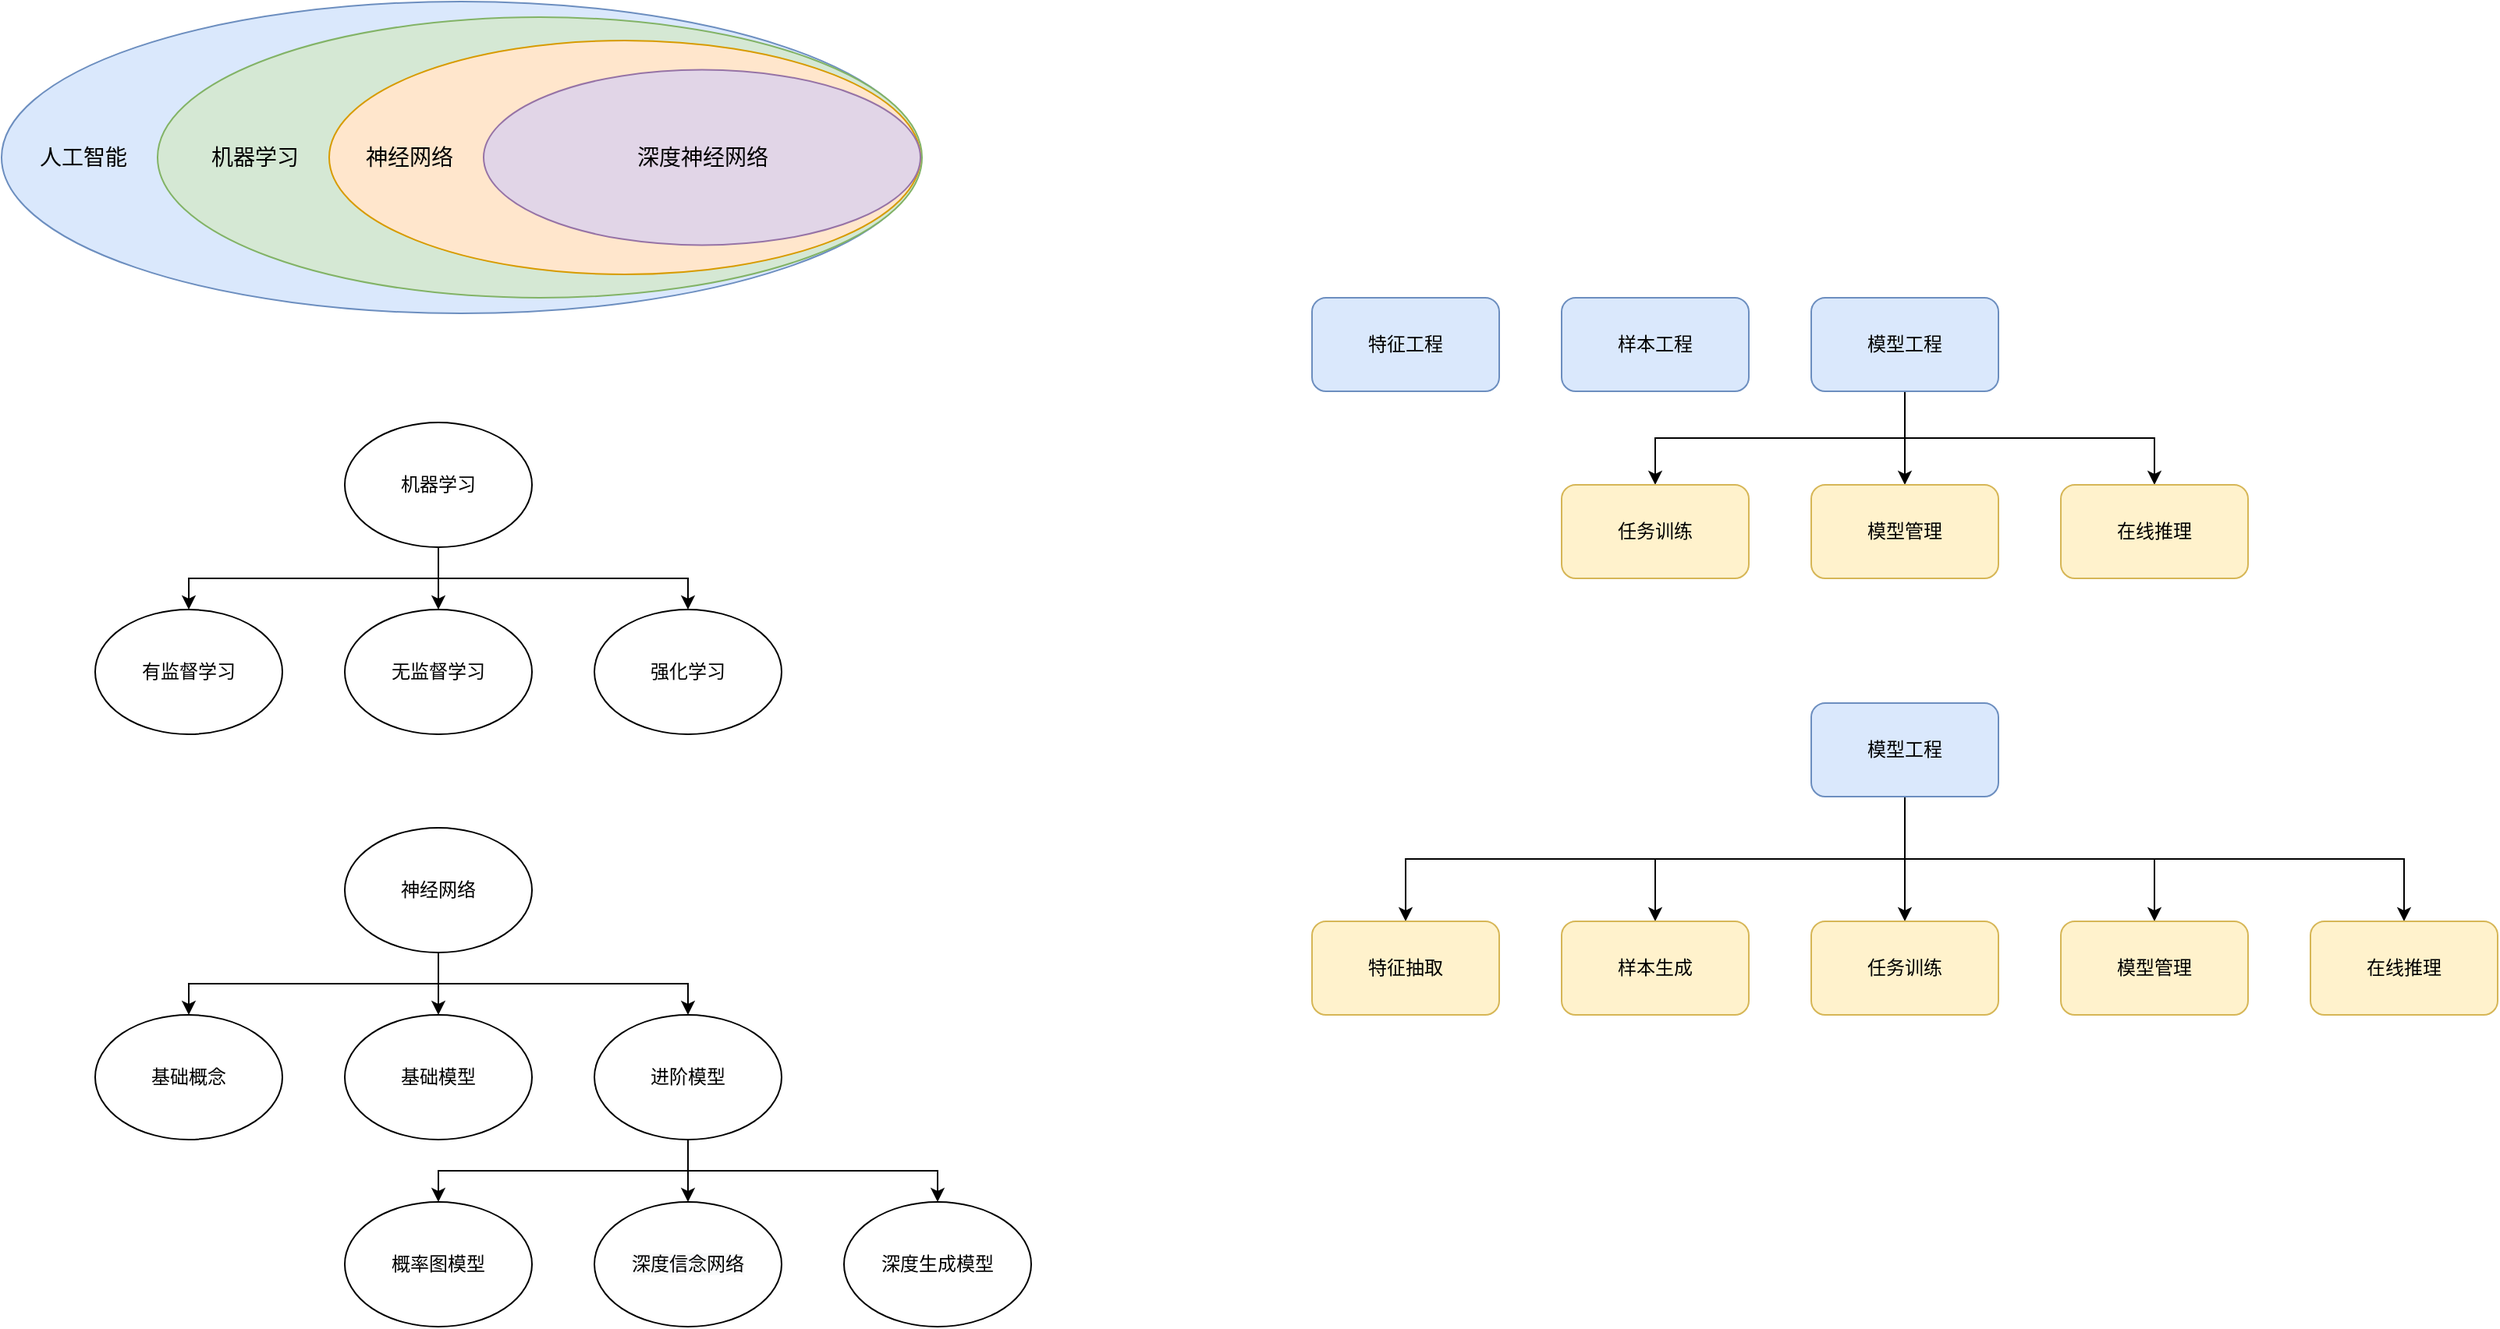 <mxfile version="20.2.6" type="github">
  <diagram id="-kwm4zXC5V6IKQWHQNKP" name="Page-1">
    <mxGraphModel dx="1298" dy="733" grid="1" gridSize="10" guides="1" tooltips="1" connect="1" arrows="1" fold="1" page="1" pageScale="1" pageWidth="850" pageHeight="1100" math="0" shadow="0">
      <root>
        <mxCell id="0" />
        <mxCell id="1" parent="0" />
        <mxCell id="14TpTyOr0IPBeoI9CRgX-4" value="" style="ellipse;whiteSpace=wrap;html=1;fillColor=#dae8fc;strokeColor=#6c8ebf;" parent="1" vertex="1">
          <mxGeometry x="20" y="170" width="589" height="200" as="geometry" />
        </mxCell>
        <mxCell id="14TpTyOr0IPBeoI9CRgX-1" value="" style="ellipse;whiteSpace=wrap;html=1;fillColor=#d5e8d4;strokeColor=#82b366;" parent="1" vertex="1">
          <mxGeometry x="120" y="180" width="490" height="180" as="geometry" />
        </mxCell>
        <mxCell id="14TpTyOr0IPBeoI9CRgX-2" value="" style="ellipse;whiteSpace=wrap;html=1;fillColor=#ffe6cc;strokeColor=#d79b00;" parent="1" vertex="1">
          <mxGeometry x="230" y="195" width="379" height="150" as="geometry" />
        </mxCell>
        <mxCell id="14TpTyOr0IPBeoI9CRgX-3" value="" style="ellipse;whiteSpace=wrap;html=1;fillColor=#e1d5e7;strokeColor=#9673a6;" parent="1" vertex="1">
          <mxGeometry x="329" y="213.75" width="280" height="112.5" as="geometry" />
        </mxCell>
        <mxCell id="14TpTyOr0IPBeoI9CRgX-5" value="深度神经网络" style="text;html=1;strokeColor=none;fillColor=none;align=center;verticalAlign=middle;whiteSpace=wrap;rounded=0;fontSize=14;" parent="1" vertex="1">
          <mxGeometry x="421.5" y="255" width="95" height="30" as="geometry" />
        </mxCell>
        <mxCell id="14TpTyOr0IPBeoI9CRgX-6" value="人工智能" style="text;html=1;strokeColor=none;fillColor=none;align=center;verticalAlign=middle;whiteSpace=wrap;rounded=0;fontSize=14;" parent="1" vertex="1">
          <mxGeometry x="25" y="255" width="95" height="30" as="geometry" />
        </mxCell>
        <mxCell id="14TpTyOr0IPBeoI9CRgX-7" value="机器学习" style="text;html=1;strokeColor=none;fillColor=none;align=center;verticalAlign=middle;whiteSpace=wrap;rounded=0;fontSize=14;" parent="1" vertex="1">
          <mxGeometry x="135" y="255" width="95" height="30" as="geometry" />
        </mxCell>
        <mxCell id="14TpTyOr0IPBeoI9CRgX-8" value="神经网络" style="text;html=1;strokeColor=none;fillColor=none;align=center;verticalAlign=middle;whiteSpace=wrap;rounded=0;fontSize=14;" parent="1" vertex="1">
          <mxGeometry x="234" y="255" width="95" height="30" as="geometry" />
        </mxCell>
        <mxCell id="uSD6eX7qik3MyBaER6Iy-5" style="edgeStyle=orthogonalEdgeStyle;rounded=0;orthogonalLoop=1;jettySize=auto;html=1;exitX=0.5;exitY=1;exitDx=0;exitDy=0;" parent="1" source="uSD6eX7qik3MyBaER6Iy-1" target="uSD6eX7qik3MyBaER6Iy-2" edge="1">
          <mxGeometry relative="1" as="geometry" />
        </mxCell>
        <mxCell id="uSD6eX7qik3MyBaER6Iy-6" style="edgeStyle=orthogonalEdgeStyle;rounded=0;orthogonalLoop=1;jettySize=auto;html=1;exitX=0.5;exitY=1;exitDx=0;exitDy=0;entryX=0.5;entryY=0;entryDx=0;entryDy=0;" parent="1" source="uSD6eX7qik3MyBaER6Iy-1" target="uSD6eX7qik3MyBaER6Iy-3" edge="1">
          <mxGeometry relative="1" as="geometry" />
        </mxCell>
        <mxCell id="uSD6eX7qik3MyBaER6Iy-7" style="edgeStyle=orthogonalEdgeStyle;rounded=0;orthogonalLoop=1;jettySize=auto;html=1;exitX=0.5;exitY=1;exitDx=0;exitDy=0;entryX=0.5;entryY=0;entryDx=0;entryDy=0;" parent="1" source="uSD6eX7qik3MyBaER6Iy-1" target="uSD6eX7qik3MyBaER6Iy-4" edge="1">
          <mxGeometry relative="1" as="geometry" />
        </mxCell>
        <mxCell id="uSD6eX7qik3MyBaER6Iy-1" value="机器学习" style="ellipse;whiteSpace=wrap;html=1;" parent="1" vertex="1">
          <mxGeometry x="240" y="440" width="120" height="80" as="geometry" />
        </mxCell>
        <mxCell id="uSD6eX7qik3MyBaER6Iy-2" value="无监督学习" style="ellipse;whiteSpace=wrap;html=1;" parent="1" vertex="1">
          <mxGeometry x="240" y="560" width="120" height="80" as="geometry" />
        </mxCell>
        <mxCell id="uSD6eX7qik3MyBaER6Iy-3" value="有监督学习" style="ellipse;whiteSpace=wrap;html=1;" parent="1" vertex="1">
          <mxGeometry x="80" y="560" width="120" height="80" as="geometry" />
        </mxCell>
        <mxCell id="uSD6eX7qik3MyBaER6Iy-4" value="强化学习" style="ellipse;whiteSpace=wrap;html=1;" parent="1" vertex="1">
          <mxGeometry x="400" y="560" width="120" height="80" as="geometry" />
        </mxCell>
        <mxCell id="uSD6eX7qik3MyBaER6Iy-8" style="edgeStyle=orthogonalEdgeStyle;rounded=0;orthogonalLoop=1;jettySize=auto;html=1;exitX=0.5;exitY=1;exitDx=0;exitDy=0;" parent="1" source="uSD6eX7qik3MyBaER6Iy-11" target="uSD6eX7qik3MyBaER6Iy-12" edge="1">
          <mxGeometry relative="1" as="geometry" />
        </mxCell>
        <mxCell id="uSD6eX7qik3MyBaER6Iy-9" style="edgeStyle=orthogonalEdgeStyle;rounded=0;orthogonalLoop=1;jettySize=auto;html=1;exitX=0.5;exitY=1;exitDx=0;exitDy=0;entryX=0.5;entryY=0;entryDx=0;entryDy=0;" parent="1" source="uSD6eX7qik3MyBaER6Iy-11" target="uSD6eX7qik3MyBaER6Iy-13" edge="1">
          <mxGeometry relative="1" as="geometry" />
        </mxCell>
        <mxCell id="uSD6eX7qik3MyBaER6Iy-10" style="edgeStyle=orthogonalEdgeStyle;rounded=0;orthogonalLoop=1;jettySize=auto;html=1;exitX=0.5;exitY=1;exitDx=0;exitDy=0;entryX=0.5;entryY=0;entryDx=0;entryDy=0;" parent="1" source="uSD6eX7qik3MyBaER6Iy-11" target="uSD6eX7qik3MyBaER6Iy-14" edge="1">
          <mxGeometry relative="1" as="geometry" />
        </mxCell>
        <mxCell id="uSD6eX7qik3MyBaER6Iy-11" value="神经网络" style="ellipse;whiteSpace=wrap;html=1;" parent="1" vertex="1">
          <mxGeometry x="240" y="700" width="120" height="80" as="geometry" />
        </mxCell>
        <mxCell id="uSD6eX7qik3MyBaER6Iy-12" value="基础模型" style="ellipse;whiteSpace=wrap;html=1;" parent="1" vertex="1">
          <mxGeometry x="240" y="820" width="120" height="80" as="geometry" />
        </mxCell>
        <mxCell id="uSD6eX7qik3MyBaER6Iy-13" value="基础概念" style="ellipse;whiteSpace=wrap;html=1;" parent="1" vertex="1">
          <mxGeometry x="80" y="820" width="120" height="80" as="geometry" />
        </mxCell>
        <mxCell id="uSD6eX7qik3MyBaER6Iy-18" style="edgeStyle=orthogonalEdgeStyle;rounded=0;orthogonalLoop=1;jettySize=auto;html=1;exitX=0.5;exitY=1;exitDx=0;exitDy=0;entryX=0.5;entryY=0;entryDx=0;entryDy=0;" parent="1" source="uSD6eX7qik3MyBaER6Iy-14" target="uSD6eX7qik3MyBaER6Iy-15" edge="1">
          <mxGeometry relative="1" as="geometry" />
        </mxCell>
        <mxCell id="uSD6eX7qik3MyBaER6Iy-19" style="edgeStyle=orthogonalEdgeStyle;rounded=0;orthogonalLoop=1;jettySize=auto;html=1;exitX=0.5;exitY=1;exitDx=0;exitDy=0;entryX=0.5;entryY=0;entryDx=0;entryDy=0;" parent="1" source="uSD6eX7qik3MyBaER6Iy-14" target="uSD6eX7qik3MyBaER6Iy-16" edge="1">
          <mxGeometry relative="1" as="geometry" />
        </mxCell>
        <mxCell id="uSD6eX7qik3MyBaER6Iy-20" style="edgeStyle=orthogonalEdgeStyle;rounded=0;orthogonalLoop=1;jettySize=auto;html=1;exitX=0.5;exitY=1;exitDx=0;exitDy=0;entryX=0.5;entryY=0;entryDx=0;entryDy=0;" parent="1" source="uSD6eX7qik3MyBaER6Iy-14" target="uSD6eX7qik3MyBaER6Iy-17" edge="1">
          <mxGeometry relative="1" as="geometry" />
        </mxCell>
        <mxCell id="uSD6eX7qik3MyBaER6Iy-14" value="进阶模型" style="ellipse;whiteSpace=wrap;html=1;" parent="1" vertex="1">
          <mxGeometry x="400" y="820" width="120" height="80" as="geometry" />
        </mxCell>
        <mxCell id="uSD6eX7qik3MyBaER6Iy-15" value="&lt;meta charset=&quot;utf-8&quot;&gt;&lt;span style=&quot;color: rgb(0, 0, 0); font-family: Helvetica; font-size: 12px; font-style: normal; font-variant-ligatures: normal; font-variant-caps: normal; font-weight: 400; letter-spacing: normal; orphans: 2; text-align: center; text-indent: 0px; text-transform: none; widows: 2; word-spacing: 0px; -webkit-text-stroke-width: 0px; background-color: rgb(248, 249, 250); text-decoration-thickness: initial; text-decoration-style: initial; text-decoration-color: initial; float: none; display: inline !important;&quot;&gt;深度信念网络&lt;/span&gt;" style="ellipse;whiteSpace=wrap;html=1;" parent="1" vertex="1">
          <mxGeometry x="400" y="940" width="120" height="80" as="geometry" />
        </mxCell>
        <mxCell id="uSD6eX7qik3MyBaER6Iy-16" value="概率图模型" style="ellipse;whiteSpace=wrap;html=1;" parent="1" vertex="1">
          <mxGeometry x="240" y="940" width="120" height="80" as="geometry" />
        </mxCell>
        <mxCell id="uSD6eX7qik3MyBaER6Iy-17" value="深度生成模型" style="ellipse;whiteSpace=wrap;html=1;" parent="1" vertex="1">
          <mxGeometry x="560" y="940" width="120" height="80" as="geometry" />
        </mxCell>
        <mxCell id="MuWF9oXRBsxEWgb8KARM-1" value="特征工程" style="rounded=1;whiteSpace=wrap;html=1;fillColor=#dae8fc;strokeColor=#6c8ebf;" vertex="1" parent="1">
          <mxGeometry x="860" y="360" width="120" height="60" as="geometry" />
        </mxCell>
        <mxCell id="MuWF9oXRBsxEWgb8KARM-2" value="样本工程" style="rounded=1;whiteSpace=wrap;html=1;fillColor=#dae8fc;strokeColor=#6c8ebf;" vertex="1" parent="1">
          <mxGeometry x="1020" y="360" width="120" height="60" as="geometry" />
        </mxCell>
        <mxCell id="MuWF9oXRBsxEWgb8KARM-7" style="edgeStyle=orthogonalEdgeStyle;rounded=0;orthogonalLoop=1;jettySize=auto;html=1;exitX=0.5;exitY=1;exitDx=0;exitDy=0;entryX=0.5;entryY=0;entryDx=0;entryDy=0;" edge="1" parent="1" source="MuWF9oXRBsxEWgb8KARM-3" target="MuWF9oXRBsxEWgb8KARM-5">
          <mxGeometry relative="1" as="geometry" />
        </mxCell>
        <mxCell id="MuWF9oXRBsxEWgb8KARM-8" style="edgeStyle=orthogonalEdgeStyle;rounded=0;orthogonalLoop=1;jettySize=auto;html=1;exitX=0.5;exitY=1;exitDx=0;exitDy=0;entryX=0.5;entryY=0;entryDx=0;entryDy=0;" edge="1" parent="1" source="MuWF9oXRBsxEWgb8KARM-3" target="MuWF9oXRBsxEWgb8KARM-4">
          <mxGeometry relative="1" as="geometry" />
        </mxCell>
        <mxCell id="MuWF9oXRBsxEWgb8KARM-9" style="edgeStyle=orthogonalEdgeStyle;rounded=0;orthogonalLoop=1;jettySize=auto;html=1;exitX=0.5;exitY=1;exitDx=0;exitDy=0;entryX=0.5;entryY=0;entryDx=0;entryDy=0;" edge="1" parent="1" source="MuWF9oXRBsxEWgb8KARM-3" target="MuWF9oXRBsxEWgb8KARM-6">
          <mxGeometry relative="1" as="geometry" />
        </mxCell>
        <mxCell id="MuWF9oXRBsxEWgb8KARM-3" value="模型工程" style="rounded=1;whiteSpace=wrap;html=1;fillColor=#dae8fc;strokeColor=#6c8ebf;" vertex="1" parent="1">
          <mxGeometry x="1180" y="360" width="120" height="60" as="geometry" />
        </mxCell>
        <mxCell id="MuWF9oXRBsxEWgb8KARM-4" value="任务训练" style="rounded=1;whiteSpace=wrap;html=1;fillColor=#fff2cc;strokeColor=#d6b656;" vertex="1" parent="1">
          <mxGeometry x="1020" y="480" width="120" height="60" as="geometry" />
        </mxCell>
        <mxCell id="MuWF9oXRBsxEWgb8KARM-5" value="模型管理" style="rounded=1;whiteSpace=wrap;html=1;fillColor=#fff2cc;strokeColor=#d6b656;" vertex="1" parent="1">
          <mxGeometry x="1180" y="480" width="120" height="60" as="geometry" />
        </mxCell>
        <mxCell id="MuWF9oXRBsxEWgb8KARM-6" value="在线推理" style="rounded=1;whiteSpace=wrap;html=1;fillColor=#fff2cc;strokeColor=#d6b656;" vertex="1" parent="1">
          <mxGeometry x="1340" y="480" width="120" height="60" as="geometry" />
        </mxCell>
        <mxCell id="MuWF9oXRBsxEWgb8KARM-11" style="edgeStyle=orthogonalEdgeStyle;rounded=0;orthogonalLoop=1;jettySize=auto;html=1;exitX=0.5;exitY=1;exitDx=0;exitDy=0;entryX=0.5;entryY=0;entryDx=0;entryDy=0;" edge="1" parent="1" source="MuWF9oXRBsxEWgb8KARM-14" target="MuWF9oXRBsxEWgb8KARM-16">
          <mxGeometry relative="1" as="geometry" />
        </mxCell>
        <mxCell id="MuWF9oXRBsxEWgb8KARM-12" style="edgeStyle=orthogonalEdgeStyle;rounded=0;orthogonalLoop=1;jettySize=auto;html=1;exitX=0.5;exitY=1;exitDx=0;exitDy=0;entryX=0.5;entryY=0;entryDx=0;entryDy=0;" edge="1" parent="1" source="MuWF9oXRBsxEWgb8KARM-14" target="MuWF9oXRBsxEWgb8KARM-15">
          <mxGeometry relative="1" as="geometry" />
        </mxCell>
        <mxCell id="MuWF9oXRBsxEWgb8KARM-13" style="edgeStyle=orthogonalEdgeStyle;rounded=0;orthogonalLoop=1;jettySize=auto;html=1;exitX=0.5;exitY=1;exitDx=0;exitDy=0;entryX=0.5;entryY=0;entryDx=0;entryDy=0;" edge="1" parent="1" source="MuWF9oXRBsxEWgb8KARM-14" target="MuWF9oXRBsxEWgb8KARM-17">
          <mxGeometry relative="1" as="geometry" />
        </mxCell>
        <mxCell id="MuWF9oXRBsxEWgb8KARM-20" style="edgeStyle=orthogonalEdgeStyle;rounded=0;orthogonalLoop=1;jettySize=auto;html=1;exitX=0.5;exitY=1;exitDx=0;exitDy=0;entryX=0.5;entryY=0;entryDx=0;entryDy=0;" edge="1" parent="1" source="MuWF9oXRBsxEWgb8KARM-14" target="MuWF9oXRBsxEWgb8KARM-19">
          <mxGeometry relative="1" as="geometry" />
        </mxCell>
        <mxCell id="MuWF9oXRBsxEWgb8KARM-21" style="edgeStyle=orthogonalEdgeStyle;rounded=0;orthogonalLoop=1;jettySize=auto;html=1;exitX=0.5;exitY=1;exitDx=0;exitDy=0;" edge="1" parent="1" source="MuWF9oXRBsxEWgb8KARM-14" target="MuWF9oXRBsxEWgb8KARM-18">
          <mxGeometry relative="1" as="geometry" />
        </mxCell>
        <mxCell id="MuWF9oXRBsxEWgb8KARM-14" value="模型工程" style="rounded=1;whiteSpace=wrap;html=1;fillColor=#dae8fc;strokeColor=#6c8ebf;" vertex="1" parent="1">
          <mxGeometry x="1180" y="620" width="120" height="60" as="geometry" />
        </mxCell>
        <mxCell id="MuWF9oXRBsxEWgb8KARM-15" value="任务训练" style="rounded=1;whiteSpace=wrap;html=1;fillColor=#fff2cc;strokeColor=#d6b656;" vertex="1" parent="1">
          <mxGeometry x="1180" y="760" width="120" height="60" as="geometry" />
        </mxCell>
        <mxCell id="MuWF9oXRBsxEWgb8KARM-16" value="模型管理" style="rounded=1;whiteSpace=wrap;html=1;fillColor=#fff2cc;strokeColor=#d6b656;" vertex="1" parent="1">
          <mxGeometry x="1340" y="760" width="120" height="60" as="geometry" />
        </mxCell>
        <mxCell id="MuWF9oXRBsxEWgb8KARM-17" value="在线推理" style="rounded=1;whiteSpace=wrap;html=1;fillColor=#fff2cc;strokeColor=#d6b656;" vertex="1" parent="1">
          <mxGeometry x="1500" y="760" width="120" height="60" as="geometry" />
        </mxCell>
        <mxCell id="MuWF9oXRBsxEWgb8KARM-18" value="样本生成" style="rounded=1;whiteSpace=wrap;html=1;fillColor=#fff2cc;strokeColor=#d6b656;" vertex="1" parent="1">
          <mxGeometry x="1020" y="760" width="120" height="60" as="geometry" />
        </mxCell>
        <mxCell id="MuWF9oXRBsxEWgb8KARM-19" value="特征抽取" style="rounded=1;whiteSpace=wrap;html=1;fillColor=#fff2cc;strokeColor=#d6b656;" vertex="1" parent="1">
          <mxGeometry x="860" y="760" width="120" height="60" as="geometry" />
        </mxCell>
      </root>
    </mxGraphModel>
  </diagram>
</mxfile>
